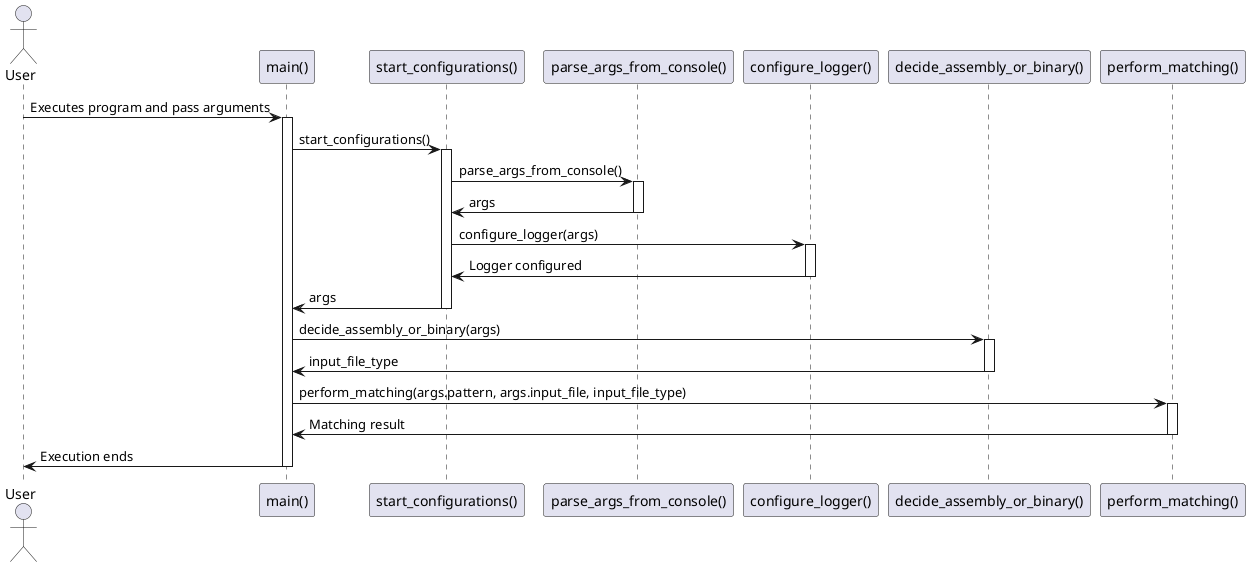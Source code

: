 @startuml main_sequence_diagram
actor User
participant "main()" as Main
participant "start_configurations()" as StartConfig
participant "parse_args_from_console()" as ParseArgs
participant "configure_logger()" as ConfigLogger
participant "decide_assembly_or_binary()" as DecideType
participant "perform_matching()" as PerformMatching

User -> Main: Executes program and pass arguments
activate Main

Main -> StartConfig: start_configurations()
activate StartConfig

StartConfig -> ParseArgs: parse_args_from_console()
activate ParseArgs
ParseArgs -> StartConfig: args
deactivate ParseArgs

StartConfig -> ConfigLogger: configure_logger(args)
activate ConfigLogger
ConfigLogger -> StartConfig: Logger configured
deactivate ConfigLogger

StartConfig -> Main: args
deactivate StartConfig

Main -> DecideType: decide_assembly_or_binary(args)
activate DecideType
DecideType -> Main: input_file_type
deactivate DecideType

Main -> PerformMatching: perform_matching(args.pattern, args.input_file, input_file_type)
activate PerformMatching
PerformMatching -> Main: Matching result
deactivate PerformMatching

Main -> User: Execution ends
deactivate Main
@enduml
